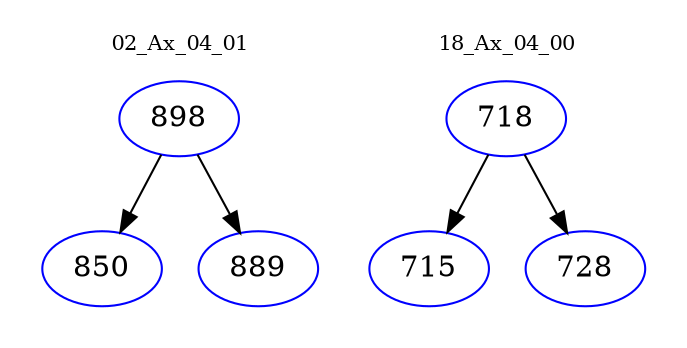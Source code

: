 digraph{
subgraph cluster_0 {
color = white
label = "02_Ax_04_01";
fontsize=10;
T0_898 [label="898", color="blue"]
T0_898 -> T0_850 [color="black"]
T0_850 [label="850", color="blue"]
T0_898 -> T0_889 [color="black"]
T0_889 [label="889", color="blue"]
}
subgraph cluster_1 {
color = white
label = "18_Ax_04_00";
fontsize=10;
T1_718 [label="718", color="blue"]
T1_718 -> T1_715 [color="black"]
T1_715 [label="715", color="blue"]
T1_718 -> T1_728 [color="black"]
T1_728 [label="728", color="blue"]
}
}
